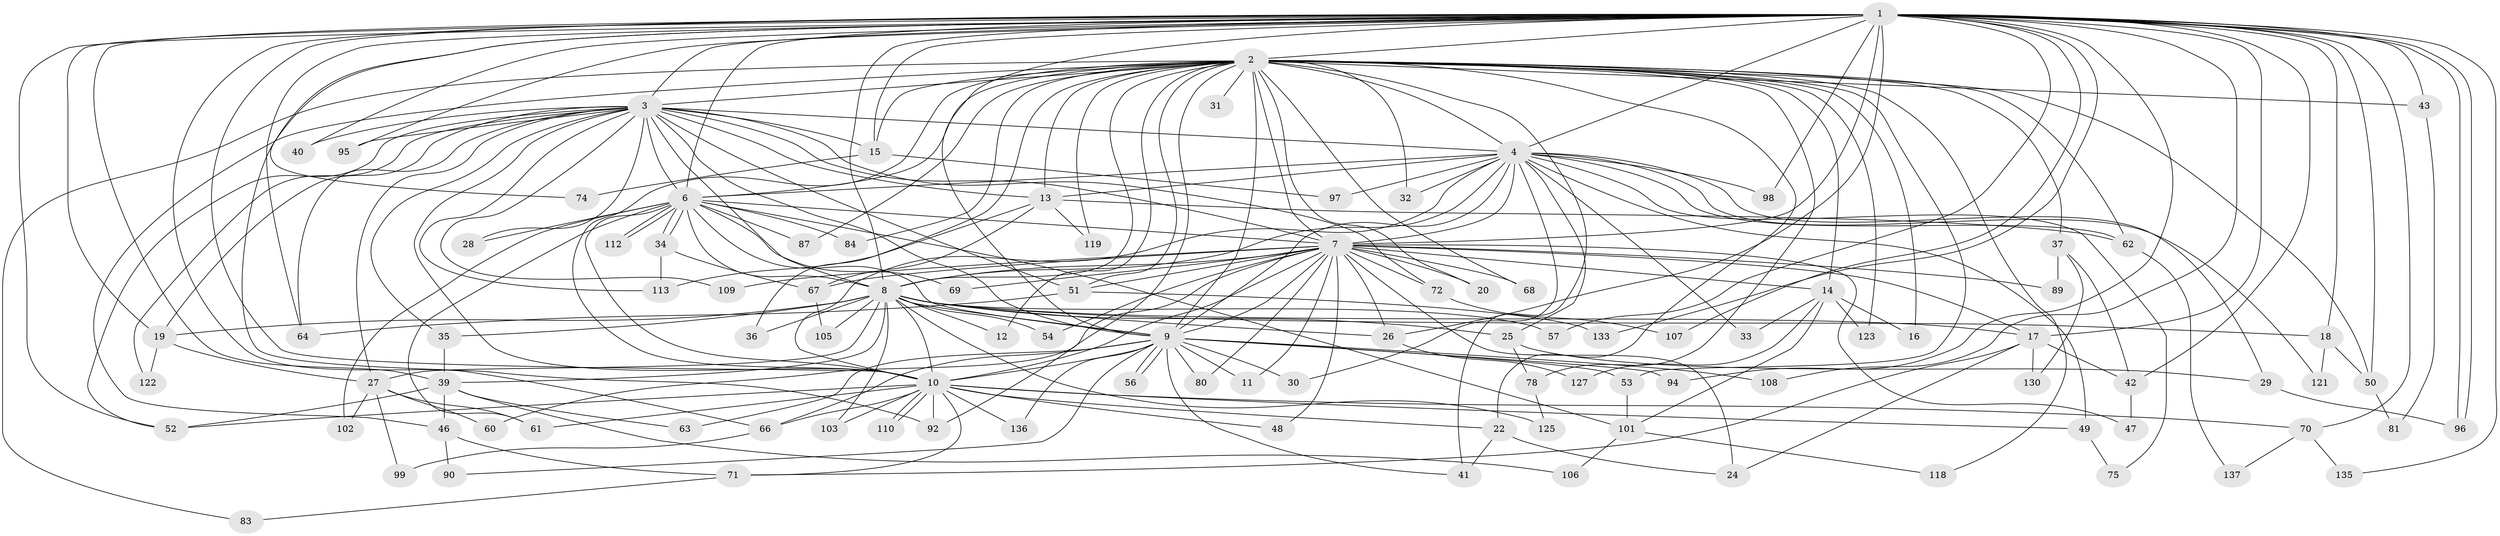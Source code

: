 // original degree distribution, {34: 0.0072992700729927005, 26: 0.014598540145985401, 25: 0.014598540145985401, 23: 0.0072992700729927005, 24: 0.0072992700729927005, 20: 0.0072992700729927005, 30: 0.0072992700729927005, 22: 0.0072992700729927005, 2: 0.583941605839416, 3: 0.145985401459854, 5: 0.043795620437956206, 7: 0.021897810218978103, 4: 0.13138686131386862}
// Generated by graph-tools (version 1.1) at 2025/11/02/27/25 16:11:03]
// undirected, 102 vertices, 244 edges
graph export_dot {
graph [start="1"]
  node [color=gray90,style=filled];
  1 [super="+79"];
  2 [super="+5"];
  3 [super="+58"];
  4 [super="+91"];
  6 [super="+77"];
  7 [super="+86"];
  8 [super="+38"];
  9 [super="+55"];
  10 [super="+100"];
  11;
  12 [super="+88"];
  13 [super="+23"];
  14;
  15 [super="+45"];
  16;
  17 [super="+21"];
  18;
  19 [super="+128"];
  20;
  22 [super="+131"];
  24 [super="+120"];
  25;
  26 [super="+76"];
  27 [super="+44"];
  28;
  29;
  30;
  31;
  32;
  33;
  34;
  35;
  36;
  37;
  39 [super="+59"];
  40;
  41 [super="+132"];
  42 [super="+115"];
  43;
  46;
  47;
  48;
  49;
  50 [super="+85"];
  51 [super="+82"];
  52 [super="+117"];
  53;
  54;
  56 [super="+104"];
  57;
  60;
  61 [super="+93"];
  62 [super="+65"];
  63;
  64 [super="+126"];
  66 [super="+111"];
  67 [super="+73"];
  68;
  69;
  70;
  71;
  72;
  74;
  75;
  78 [super="+124"];
  80;
  81;
  83;
  84;
  87;
  89;
  90;
  92 [super="+129"];
  94;
  95;
  96 [super="+114"];
  97;
  98;
  99;
  101 [super="+116"];
  102;
  103;
  105;
  106;
  107;
  108;
  109;
  110;
  112;
  113 [super="+134"];
  118;
  119;
  121;
  122;
  123;
  125;
  127;
  130;
  133;
  135;
  136;
  137;
  1 -- 2 [weight=2];
  1 -- 3;
  1 -- 4;
  1 -- 6;
  1 -- 7;
  1 -- 8;
  1 -- 9;
  1 -- 10;
  1 -- 17;
  1 -- 18;
  1 -- 26;
  1 -- 40;
  1 -- 42;
  1 -- 43;
  1 -- 50;
  1 -- 57;
  1 -- 64;
  1 -- 66;
  1 -- 70;
  1 -- 74;
  1 -- 92;
  1 -- 94;
  1 -- 95;
  1 -- 96;
  1 -- 96;
  1 -- 98;
  1 -- 107;
  1 -- 133;
  1 -- 135;
  1 -- 108;
  1 -- 52;
  1 -- 39;
  1 -- 19;
  1 -- 15;
  2 -- 3 [weight=2];
  2 -- 4 [weight=2];
  2 -- 6 [weight=2];
  2 -- 7 [weight=2];
  2 -- 8 [weight=3];
  2 -- 9 [weight=2];
  2 -- 10 [weight=2];
  2 -- 12 [weight=2];
  2 -- 14;
  2 -- 15;
  2 -- 31 [weight=2];
  2 -- 36;
  2 -- 37 [weight=2];
  2 -- 41;
  2 -- 53;
  2 -- 68;
  2 -- 83;
  2 -- 84;
  2 -- 87;
  2 -- 92;
  2 -- 123;
  2 -- 78 [weight=2];
  2 -- 16;
  2 -- 20;
  2 -- 22;
  2 -- 32;
  2 -- 43;
  2 -- 46;
  2 -- 118;
  2 -- 119;
  2 -- 62;
  2 -- 13;
  2 -- 50;
  2 -- 51;
  3 -- 4;
  3 -- 6;
  3 -- 7;
  3 -- 8 [weight=2];
  3 -- 9;
  3 -- 10;
  3 -- 13;
  3 -- 15;
  3 -- 19;
  3 -- 27;
  3 -- 28;
  3 -- 35;
  3 -- 40;
  3 -- 51;
  3 -- 52;
  3 -- 72;
  3 -- 95;
  3 -- 109;
  3 -- 113;
  3 -- 122;
  3 -- 64;
  4 -- 6;
  4 -- 7 [weight=3];
  4 -- 8;
  4 -- 9;
  4 -- 10;
  4 -- 13;
  4 -- 25;
  4 -- 29;
  4 -- 30;
  4 -- 32;
  4 -- 33;
  4 -- 49;
  4 -- 75;
  4 -- 97;
  4 -- 98;
  4 -- 121;
  4 -- 62;
  6 -- 7;
  6 -- 8;
  6 -- 9;
  6 -- 10 [weight=2];
  6 -- 28;
  6 -- 34;
  6 -- 34;
  6 -- 61;
  6 -- 69;
  6 -- 87;
  6 -- 102;
  6 -- 112;
  6 -- 112;
  6 -- 84;
  6 -- 101;
  7 -- 8;
  7 -- 9;
  7 -- 10;
  7 -- 11;
  7 -- 14;
  7 -- 20;
  7 -- 24 [weight=2];
  7 -- 47;
  7 -- 48;
  7 -- 51;
  7 -- 54;
  7 -- 60;
  7 -- 67;
  7 -- 68;
  7 -- 69;
  7 -- 72;
  7 -- 80;
  7 -- 89;
  7 -- 109;
  7 -- 26;
  7 -- 17;
  8 -- 9;
  8 -- 10;
  8 -- 17;
  8 -- 18;
  8 -- 19;
  8 -- 25;
  8 -- 26;
  8 -- 35;
  8 -- 36;
  8 -- 39;
  8 -- 54;
  8 -- 57;
  8 -- 103;
  8 -- 105;
  8 -- 125;
  8 -- 12;
  8 -- 27;
  9 -- 10;
  9 -- 11;
  9 -- 30;
  9 -- 53;
  9 -- 56 [weight=2];
  9 -- 56;
  9 -- 63;
  9 -- 66;
  9 -- 80;
  9 -- 90;
  9 -- 94;
  9 -- 108;
  9 -- 136;
  9 -- 41;
  10 -- 22;
  10 -- 48;
  10 -- 49;
  10 -- 52;
  10 -- 61;
  10 -- 70;
  10 -- 110;
  10 -- 110;
  10 -- 136;
  10 -- 92;
  10 -- 103;
  10 -- 71;
  10 -- 66;
  13 -- 113;
  13 -- 62;
  13 -- 119;
  13 -- 67;
  14 -- 16;
  14 -- 33;
  14 -- 101;
  14 -- 123;
  14 -- 127;
  15 -- 74;
  15 -- 97;
  17 -- 24;
  17 -- 42;
  17 -- 71;
  17 -- 130;
  18 -- 50;
  18 -- 121;
  19 -- 27;
  19 -- 122;
  22 -- 41;
  22 -- 24;
  25 -- 29;
  25 -- 78;
  26 -- 127;
  27 -- 60;
  27 -- 99;
  27 -- 102;
  27 -- 61;
  29 -- 96;
  34 -- 67;
  34 -- 113;
  35 -- 39;
  37 -- 89;
  37 -- 130;
  37 -- 42;
  39 -- 46;
  39 -- 106;
  39 -- 63;
  39 -- 52;
  42 -- 47;
  43 -- 81;
  46 -- 71;
  46 -- 90;
  49 -- 75;
  50 -- 81;
  51 -- 64;
  51 -- 133;
  53 -- 101;
  62 -- 137;
  66 -- 99;
  67 -- 105;
  70 -- 135;
  70 -- 137;
  71 -- 83;
  72 -- 107;
  78 -- 125;
  101 -- 106;
  101 -- 118;
}

